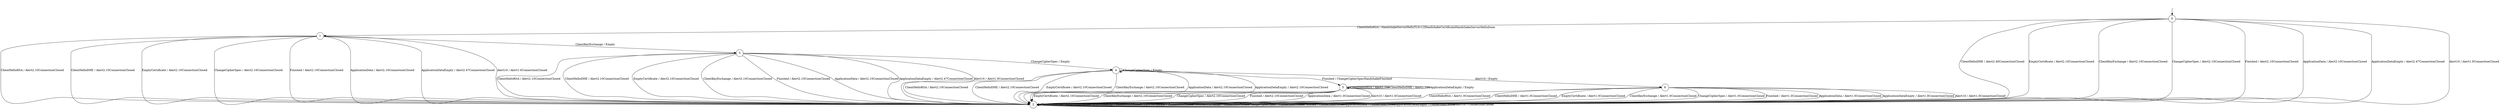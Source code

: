 digraph g {
__start0 [label="" shape="none"];

	s0 [shape="circle" label="0"];
	s1 [shape="circle" label="1"];
	s2 [shape="circle" label="2"];
	s3 [shape="circle" label="3"];
	s4 [shape="circle" label="4"];
	s5 [shape="circle" label="5"];
	s6 [shape="circle" label="6"];
	s0 -> s1 [label="ClientHelloRSA / HandshakeServerHelloTLSv12HandshakeCertificateHandshakeServerHelloDone"];
	s0 -> s2 [label="ClientHelloDHE / Alert2.40ConnectionClosed"];
	s0 -> s2 [label="EmptyCertificate / Alert2.10ConnectionClosed"];
	s0 -> s2 [label="ClientKeyExchange / Alert2.10ConnectionClosed"];
	s0 -> s2 [label="ChangeCipherSpec / Alert2.10ConnectionClosed"];
	s0 -> s2 [label="Finished / Alert2.10ConnectionClosed"];
	s0 -> s2 [label="ApplicationData / Alert2.10ConnectionClosed"];
	s0 -> s2 [label="ApplicationDataEmpty / Alert2.47ConnectionClosed"];
	s0 -> s2 [label="Alert10 / Alert1.0ConnectionClosed"];
	s1 -> s2 [label="ClientHelloRSA / Alert2.10ConnectionClosed"];
	s1 -> s2 [label="ClientHelloDHE / Alert2.10ConnectionClosed"];
	s1 -> s2 [label="EmptyCertificate / Alert2.10ConnectionClosed"];
	s1 -> s3 [label="ClientKeyExchange / Empty"];
	s1 -> s2 [label="ChangeCipherSpec / Alert2.10ConnectionClosed"];
	s1 -> s2 [label="Finished / Alert2.10ConnectionClosed"];
	s1 -> s2 [label="ApplicationData / Alert2.10ConnectionClosed"];
	s1 -> s2 [label="ApplicationDataEmpty / Alert2.47ConnectionClosed"];
	s1 -> s2 [label="Alert10 / Alert1.0ConnectionClosed"];
	s2 -> s2 [label="ClientHelloRSA / ConnectionClosed"];
	s2 -> s2 [label="ClientHelloDHE / ConnectionClosed"];
	s2 -> s2 [label="EmptyCertificate / ConnectionClosed"];
	s2 -> s2 [label="ClientKeyExchange / ConnectionClosed"];
	s2 -> s2 [label="ChangeCipherSpec / ConnectionClosed"];
	s2 -> s2 [label="Finished / ConnectionClosed"];
	s2 -> s2 [label="ApplicationData / ConnectionClosed"];
	s2 -> s2 [label="ApplicationDataEmpty / ConnectionClosed"];
	s2 -> s2 [label="Alert10 / ConnectionClosed"];
	s3 -> s2 [label="ClientHelloRSA / Alert2.10ConnectionClosed"];
	s3 -> s2 [label="ClientHelloDHE / Alert2.10ConnectionClosed"];
	s3 -> s2 [label="EmptyCertificate / Alert2.10ConnectionClosed"];
	s3 -> s2 [label="ClientKeyExchange / Alert2.10ConnectionClosed"];
	s3 -> s4 [label="ChangeCipherSpec / Empty"];
	s3 -> s2 [label="Finished / Alert2.10ConnectionClosed"];
	s3 -> s2 [label="ApplicationData / Alert2.10ConnectionClosed"];
	s3 -> s2 [label="ApplicationDataEmpty / Alert2.47ConnectionClosed"];
	s3 -> s2 [label="Alert10 / Alert1.0ConnectionClosed"];
	s4 -> s2 [label="ClientHelloRSA / Alert2.10ConnectionClosed"];
	s4 -> s2 [label="ClientHelloDHE / Alert2.10ConnectionClosed"];
	s4 -> s2 [label="EmptyCertificate / Alert2.10ConnectionClosed"];
	s4 -> s2 [label="ClientKeyExchange / Alert2.10ConnectionClosed"];
	s4 -> s4 [label="ChangeCipherSpec / Empty"];
	s4 -> s5 [label="Finished / ChangeCipherSpecHandshakeFinished"];
	s4 -> s2 [label="ApplicationData / Alert2.10ConnectionClosed"];
	s4 -> s2 [label="ApplicationDataEmpty / Alert2.10ConnectionClosed"];
	s4 -> s6 [label="Alert10 / Empty"];
	s5 -> s5 [label="ClientHelloRSA / Alert1.100"];
	s5 -> s5 [label="ClientHelloDHE / Alert1.100"];
	s5 -> s2 [label="EmptyCertificate / Alert2.10ConnectionClosed"];
	s5 -> s2 [label="ClientKeyExchange / Alert2.10ConnectionClosed"];
	s5 -> s2 [label="ChangeCipherSpec / Alert2.10ConnectionClosed"];
	s5 -> s2 [label="Finished / Alert2.10ConnectionClosed"];
	s5 -> s2 [label="ApplicationData / Alert1.0ConnectionClosed"];
	s5 -> s5 [label="ApplicationDataEmpty / Empty"];
	s5 -> s2 [label="Alert10 / Alert1.0ConnectionClosed"];
	s6 -> s2 [label="ClientHelloRSA / Alert1.0ConnectionClosed"];
	s6 -> s2 [label="ClientHelloDHE / Alert1.0ConnectionClosed"];
	s6 -> s2 [label="EmptyCertificate / Alert1.0ConnectionClosed"];
	s6 -> s2 [label="ClientKeyExchange / Alert1.0ConnectionClosed"];
	s6 -> s2 [label="ChangeCipherSpec / Alert1.0ConnectionClosed"];
	s6 -> s2 [label="Finished / Alert1.0ConnectionClosed"];
	s6 -> s2 [label="ApplicationData / Alert1.0ConnectionClosed"];
	s6 -> s2 [label="ApplicationDataEmpty / Alert1.0ConnectionClosed"];
	s6 -> s2 [label="Alert10 / Alert1.0ConnectionClosed"];

__start0 -> s0;
}

